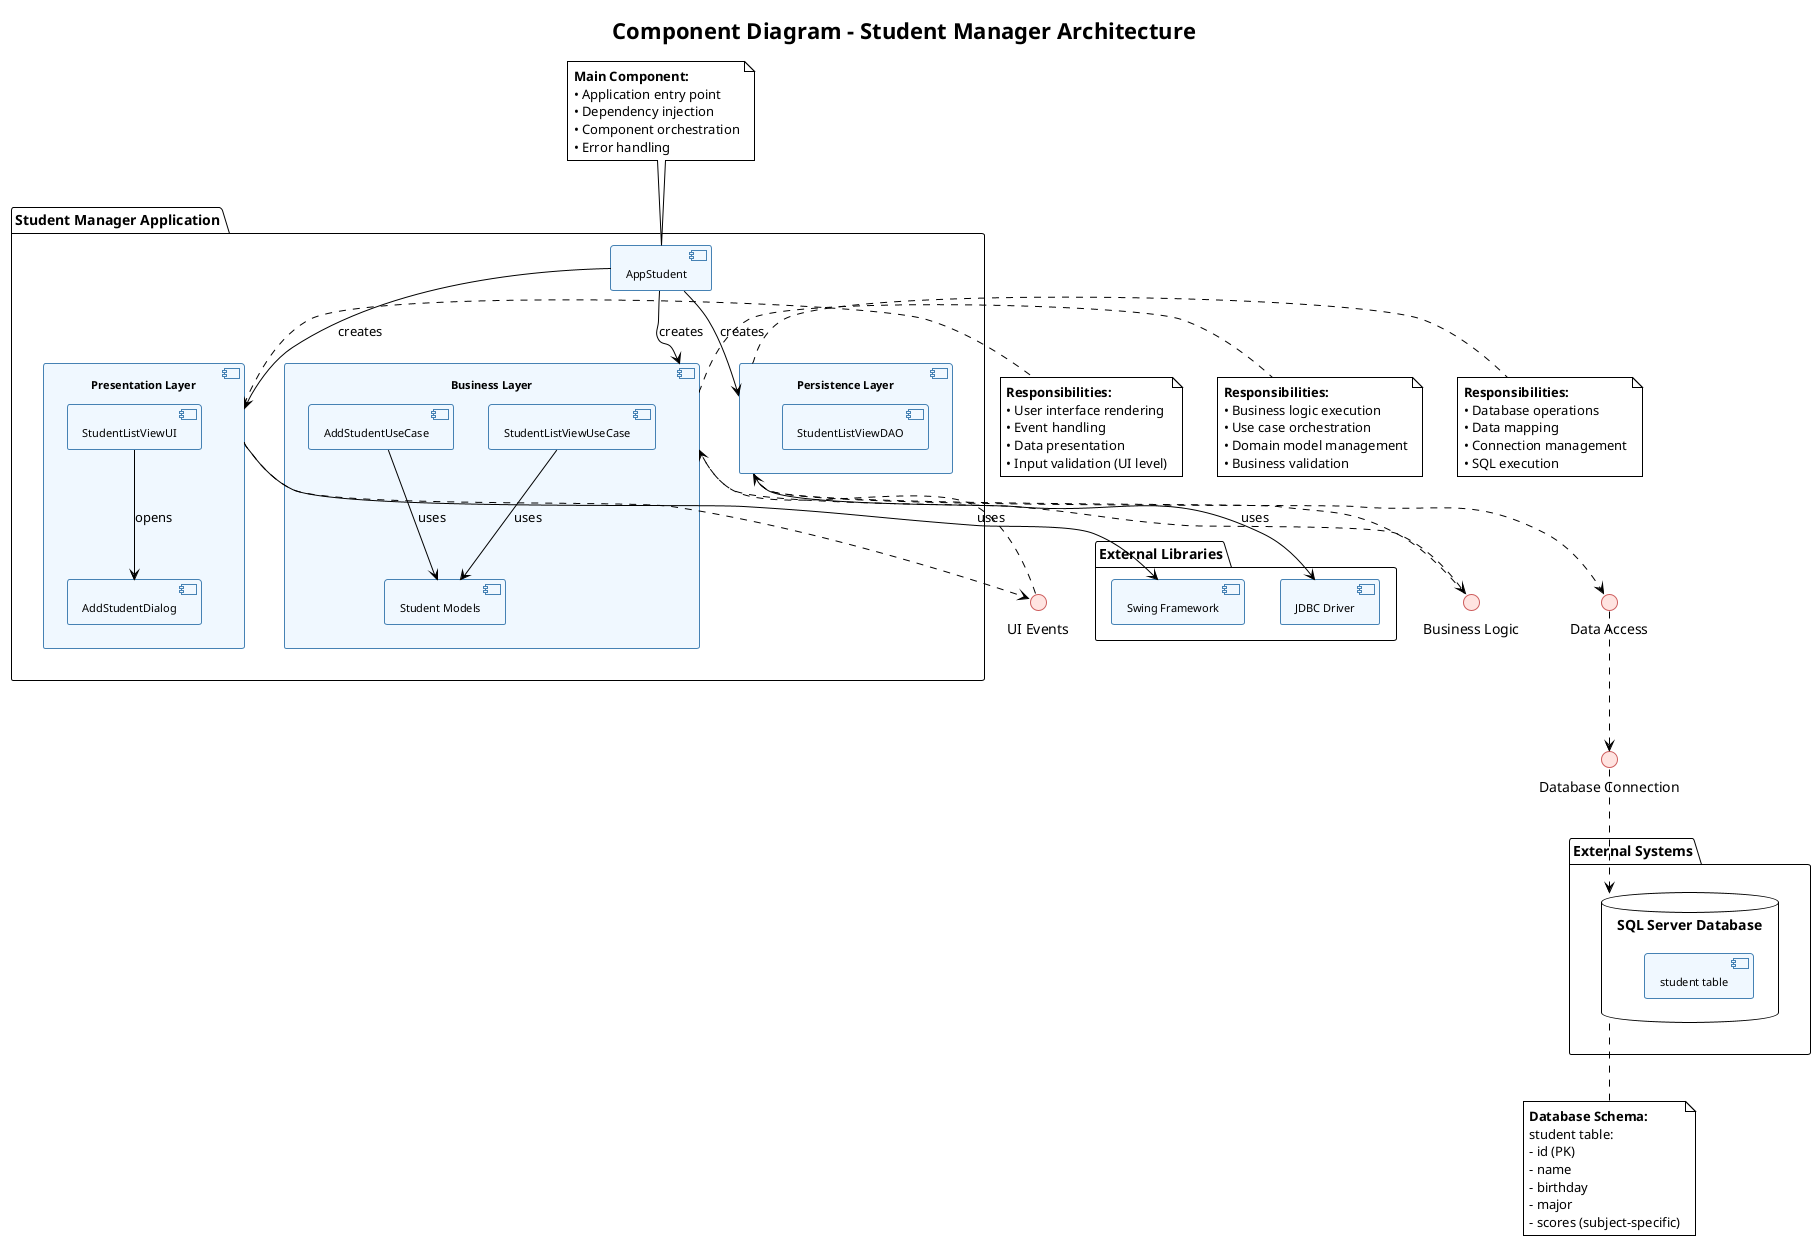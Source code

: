 @startuml ComponentDiagram

!theme plain
skinparam component {
    BackgroundColor #F0F8FF
    BorderColor #4682B4
    FontSize 11
}
skinparam interface {
    BackgroundColor #FFE4E1
    BorderColor #CD5C5C
}

title "Component Diagram - Student Manager Architecture"

package "Student Manager Application" {
    
    component "Presentation Layer" as PresentationComp {
        component [StudentListViewUI] as UI
        component [AddStudentDialog] as Dialog
        
        UI --> Dialog : opens
    }
    
    component "Business Layer" as BusinessComp {
        component [StudentListViewUseCase] as ListUC
        component [AddStudentUseCase] as AddUC
        component [Student Models] as Models
        
        ListUC --> Models : uses
        AddUC --> Models : uses
    }
    
    component "Persistence Layer" as PersistenceComp {
        component [StudentListViewDAO] as DAO
    }
    
    component [AppStudent] as Main
}

package "External Libraries" {
    component [Swing Framework] as Swing
    component [JDBC Driver] as JDBC
}

package "External Systems" {
    database "SQL Server Database" as DB {
        component [student table] as Table
    }
}

' Interfaces
interface "UI Events" as IUIEvents
interface "Business Logic" as IBusiness  
interface "Data Access" as IDataAccess
interface "Database Connection" as IDBConnection

' Interface connections
PresentationComp ..> IUIEvents
IUIEvents ..> BusinessComp

BusinessComp ..> IBusiness
IBusiness ..> PersistenceComp

PersistenceComp ..> IDataAccess
IDataAccess ..> IDBConnection
IDBConnection ..> DB

' External dependencies
PresentationComp --> Swing : uses
PersistenceComp --> JDBC : uses

' Main component dependencies
Main --> PresentationComp : creates
Main --> BusinessComp : creates  
Main --> PersistenceComp : creates

note right of PresentationComp
    **Responsibilities:**
    • User interface rendering
    • Event handling
    • Data presentation
    • Input validation (UI level)
end note

note right of BusinessComp
    **Responsibilities:**
    • Business logic execution
    • Use case orchestration
    • Domain model management
    • Business validation
end note

note right of PersistenceComp
    **Responsibilities:**
    • Database operations
    • Data mapping
    • Connection management
    • SQL execution
end note

note bottom of DB
    **Database Schema:**
    student table:
    - id (PK)
    - name
    - birthday
    - major
    - scores (subject-specific)
end note

note top of Main
    **Main Component:**
    • Application entry point
    • Dependency injection
    • Component orchestration
    • Error handling
end note

@enduml
